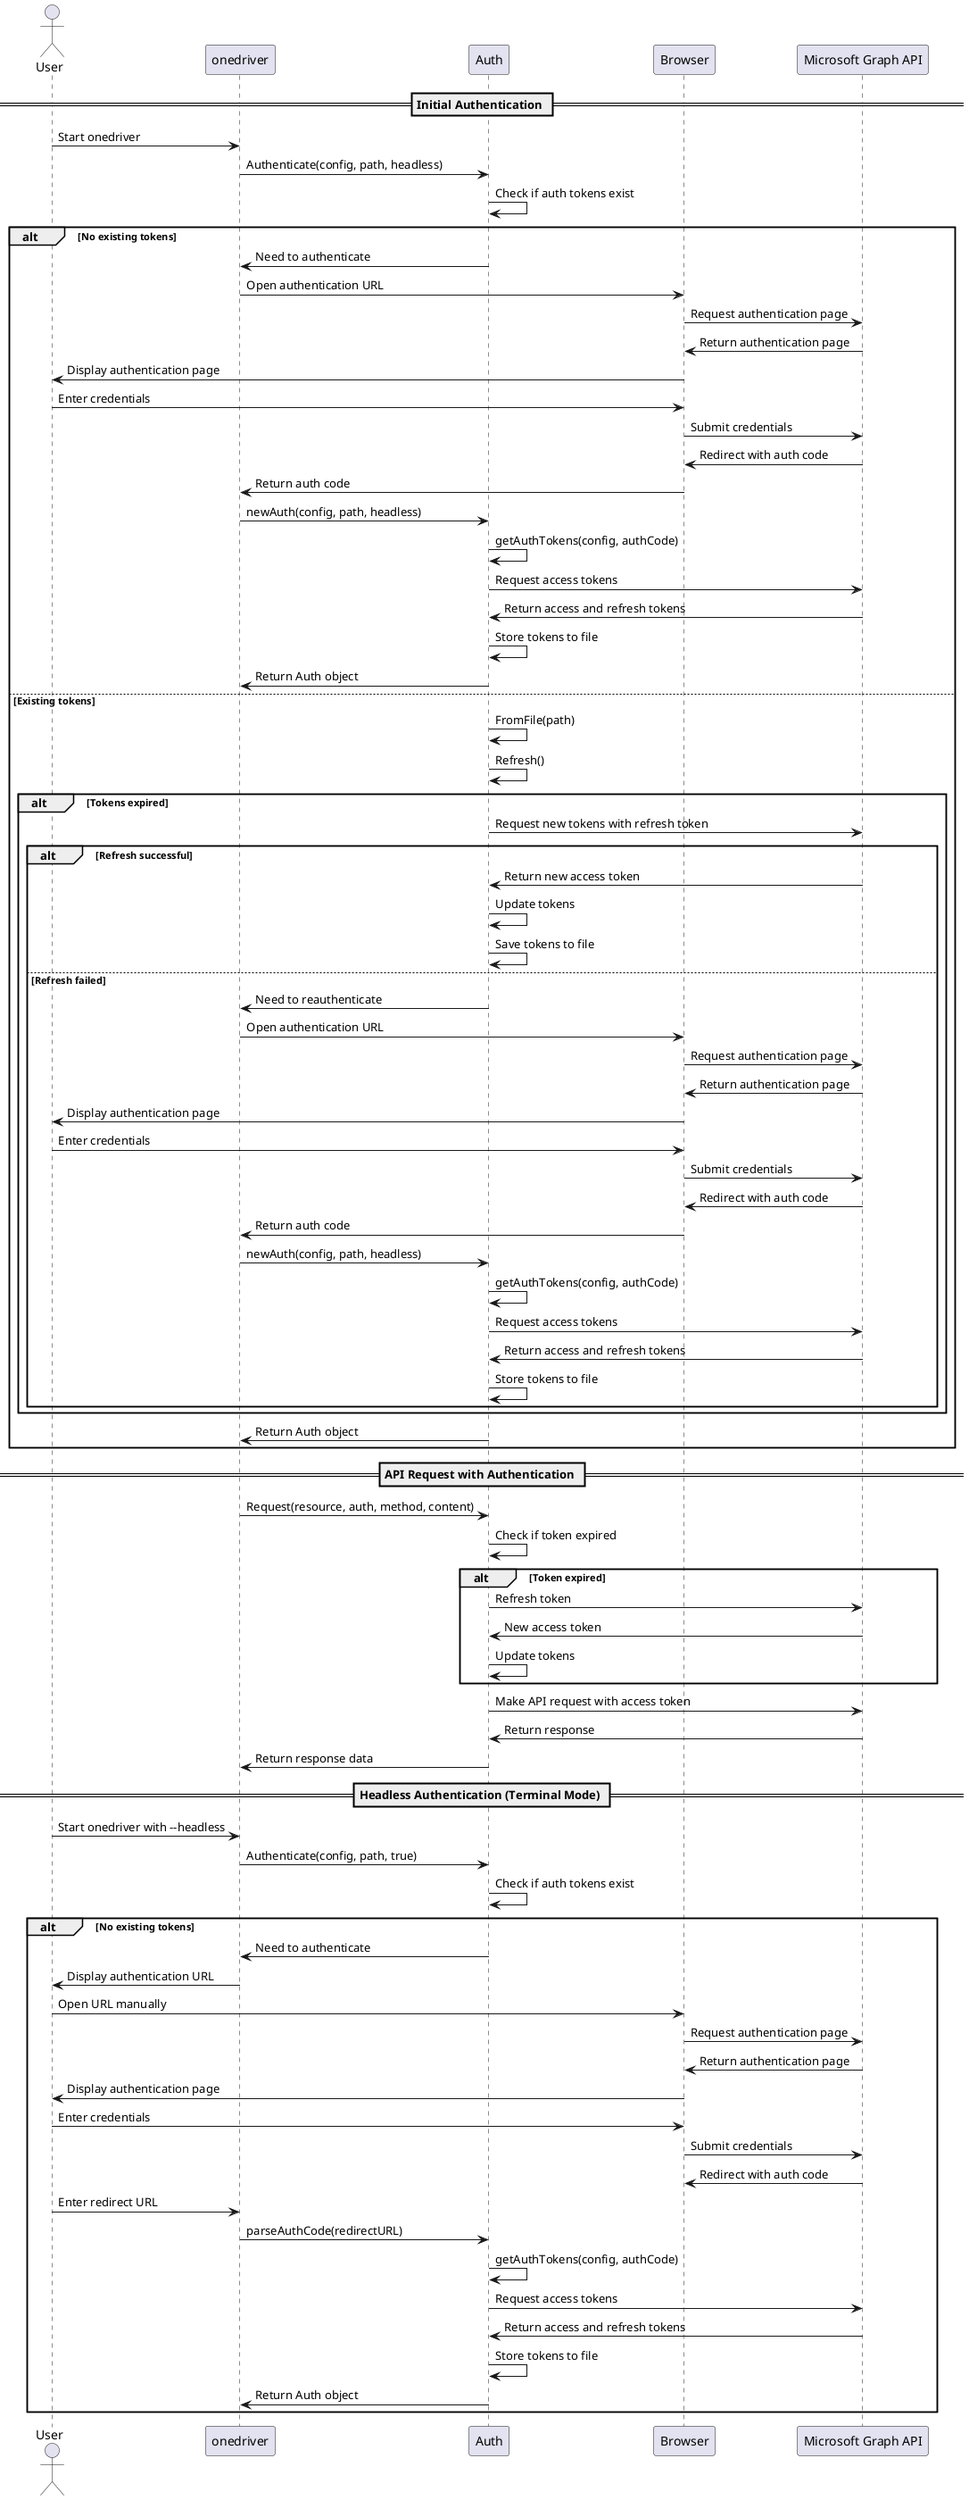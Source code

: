 @startuml Authentication Workflow

actor User
participant "onedriver" as App
participant "Auth" as Auth
participant "Browser" as Browser
participant "Microsoft Graph API" as API

== Initial Authentication ==

User -> App: Start onedriver
App -> Auth: Authenticate(config, path, headless)
Auth -> Auth: Check if auth tokens exist

alt No existing tokens
    Auth -> App: Need to authenticate
    App -> Browser: Open authentication URL
    Browser -> API: Request authentication page
    API -> Browser: Return authentication page
    Browser -> User: Display authentication page
    User -> Browser: Enter credentials
    Browser -> API: Submit credentials
    API -> Browser: Redirect with auth code
    Browser -> App: Return auth code
    App -> Auth: newAuth(config, path, headless)
    Auth -> Auth: getAuthTokens(config, authCode)
    Auth -> API: Request access tokens
    API -> Auth: Return access and refresh tokens
    Auth -> Auth: Store tokens to file
    Auth -> App: Return Auth object
else Existing tokens
    Auth -> Auth: FromFile(path)
    Auth -> Auth: Refresh()
    
    alt Tokens expired
        Auth -> API: Request new tokens with refresh token
        
        alt Refresh successful
            API -> Auth: Return new access token
            Auth -> Auth: Update tokens
            Auth -> Auth: Save tokens to file
        else Refresh failed
            Auth -> App: Need to reauthenticate
            App -> Browser: Open authentication URL
            Browser -> API: Request authentication page
            API -> Browser: Return authentication page
            Browser -> User: Display authentication page
            User -> Browser: Enter credentials
            Browser -> API: Submit credentials
            API -> Browser: Redirect with auth code
            Browser -> App: Return auth code
            App -> Auth: newAuth(config, path, headless)
            Auth -> Auth: getAuthTokens(config, authCode)
            Auth -> API: Request access tokens
            API -> Auth: Return access and refresh tokens
            Auth -> Auth: Store tokens to file
        end
    end
    
    Auth -> App: Return Auth object
end

== API Request with Authentication ==

App -> Auth: Request(resource, auth, method, content)
Auth -> Auth: Check if token expired

alt Token expired
    Auth -> API: Refresh token
    API -> Auth: New access token
    Auth -> Auth: Update tokens
end

Auth -> API: Make API request with access token
API -> Auth: Return response
Auth -> App: Return response data

== Headless Authentication (Terminal Mode) ==

User -> App: Start onedriver with --headless
App -> Auth: Authenticate(config, path, true)
Auth -> Auth: Check if auth tokens exist

alt No existing tokens
    Auth -> App: Need to authenticate
    App -> User: Display authentication URL
    User -> Browser: Open URL manually
    Browser -> API: Request authentication page
    API -> Browser: Return authentication page
    Browser -> User: Display authentication page
    User -> Browser: Enter credentials
    Browser -> API: Submit credentials
    API -> Browser: Redirect with auth code
    User -> App: Enter redirect URL
    App -> Auth: parseAuthCode(redirectURL)
    Auth -> Auth: getAuthTokens(config, authCode)
    Auth -> API: Request access tokens
    API -> Auth: Return access and refresh tokens
    Auth -> Auth: Store tokens to file
    Auth -> App: Return Auth object
end

@enduml